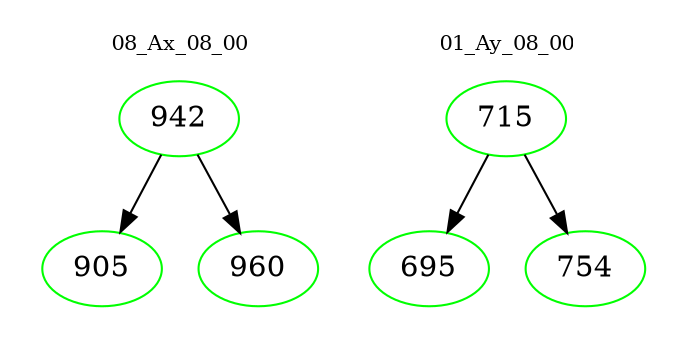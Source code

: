 digraph{
subgraph cluster_0 {
color = white
label = "08_Ax_08_00";
fontsize=10;
T0_942 [label="942", color="green"]
T0_942 -> T0_905 [color="black"]
T0_905 [label="905", color="green"]
T0_942 -> T0_960 [color="black"]
T0_960 [label="960", color="green"]
}
subgraph cluster_1 {
color = white
label = "01_Ay_08_00";
fontsize=10;
T1_715 [label="715", color="green"]
T1_715 -> T1_695 [color="black"]
T1_695 [label="695", color="green"]
T1_715 -> T1_754 [color="black"]
T1_754 [label="754", color="green"]
}
}
